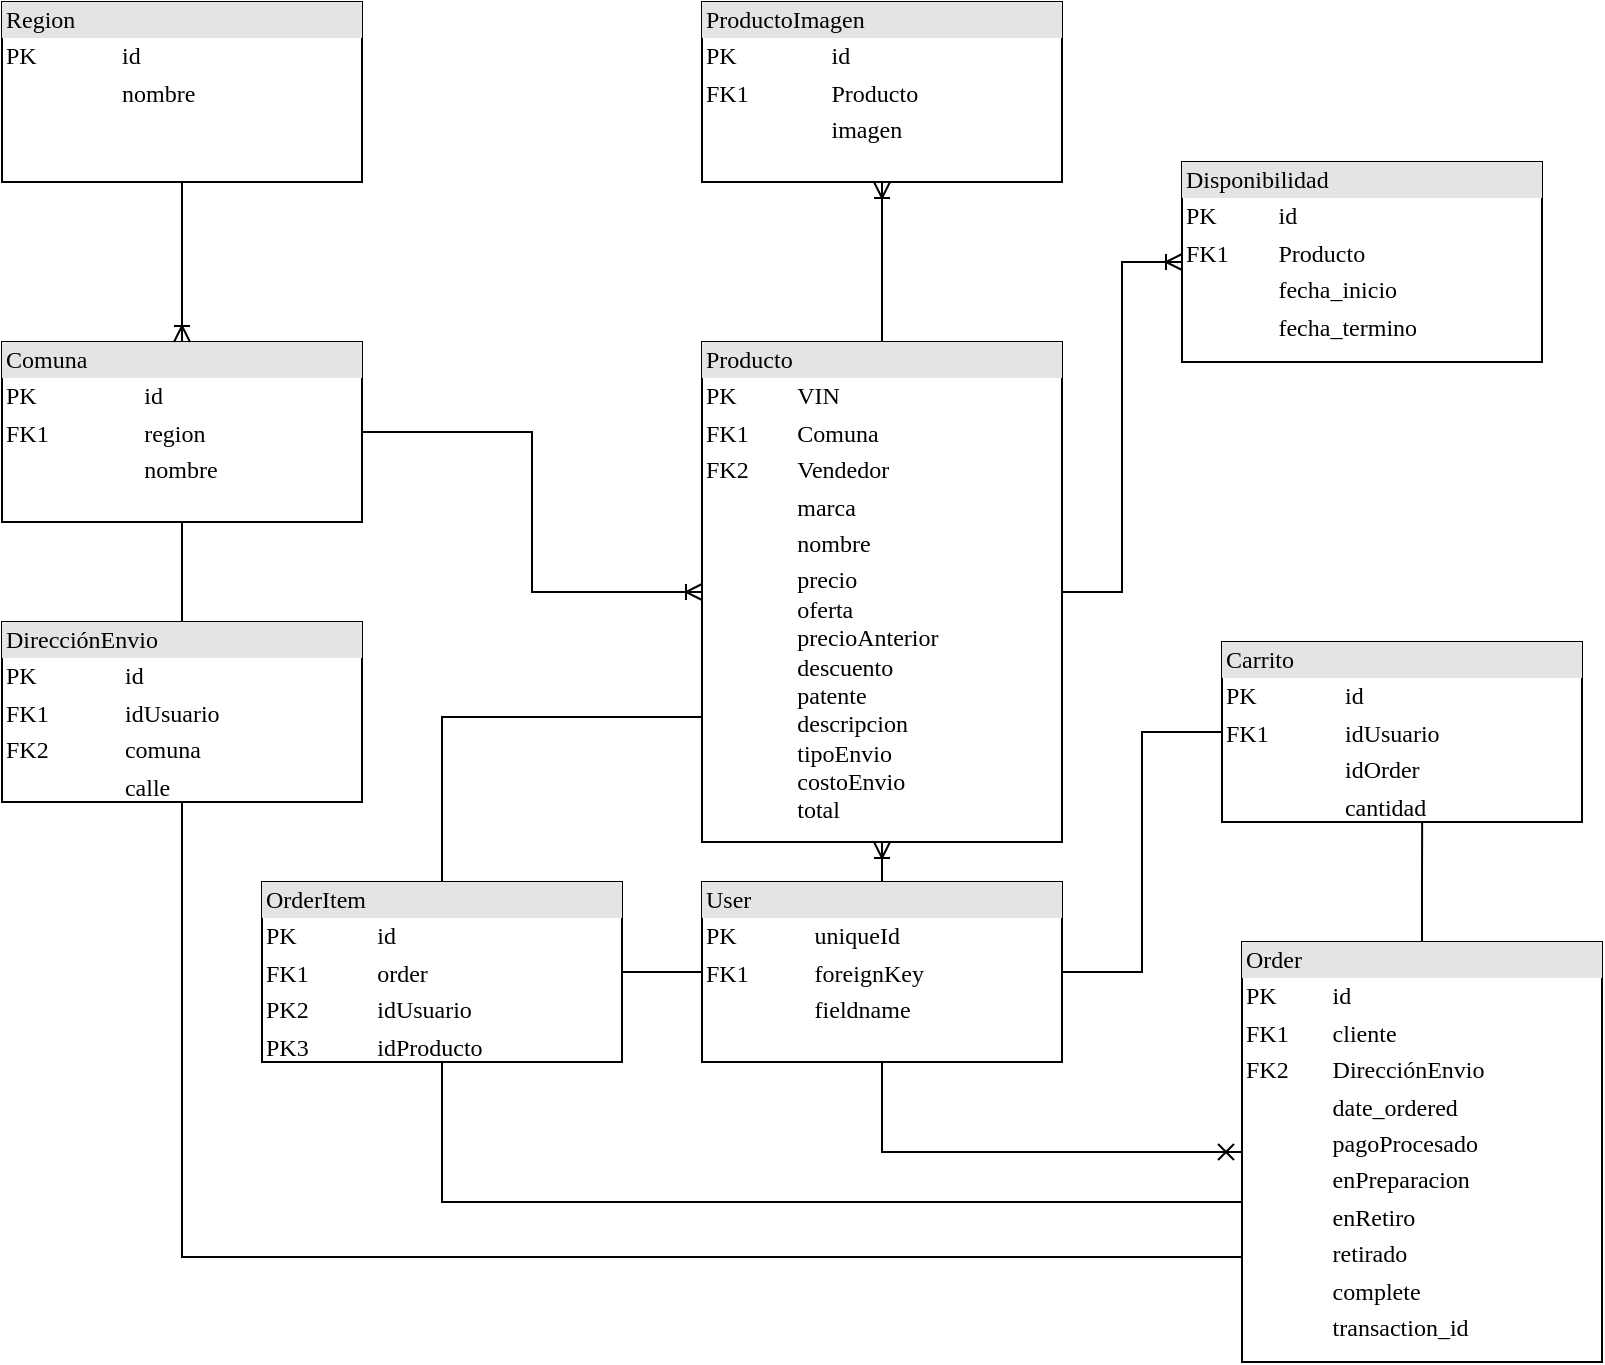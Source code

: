 <mxfile version="24.7.10">
  <diagram name="Page-1" id="2ca16b54-16f6-2749-3443-fa8db7711227">
    <mxGraphModel grid="1" page="1" gridSize="10" guides="1" tooltips="1" connect="1" arrows="1" fold="1" pageScale="1" pageWidth="1100" pageHeight="850" background="none" math="0" shadow="0">
      <root>
        <mxCell id="0" />
        <mxCell id="1" parent="0" />
        <mxCell id="FQTQ2DFtseF0Ncn0I6uh-17" style="edgeStyle=orthogonalEdgeStyle;rounded=0;orthogonalLoop=1;jettySize=auto;html=1;exitX=1;exitY=0.5;exitDx=0;exitDy=0;entryX=0;entryY=0.5;entryDx=0;entryDy=0;endArrow=ERoneToMany;endFill=0;" edge="1" parent="1" source="2ed32ef02a7f4228-1" target="FQTQ2DFtseF0Ncn0I6uh-5">
          <mxGeometry relative="1" as="geometry" />
        </mxCell>
        <mxCell id="2ed32ef02a7f4228-1" value="&lt;div style=&quot;box-sizing:border-box;width:100%;background:#e4e4e4;padding:2px;&quot;&gt;Comuna&lt;/div&gt;&lt;table style=&quot;width:100%;font-size:1em;&quot; cellpadding=&quot;2&quot; cellspacing=&quot;0&quot;&gt;&lt;tbody&gt;&lt;tr&gt;&lt;td&gt;PK&lt;/td&gt;&lt;td&gt;id&lt;/td&gt;&lt;/tr&gt;&lt;tr&gt;&lt;td&gt;FK1&lt;/td&gt;&lt;td&gt;region&lt;/td&gt;&lt;/tr&gt;&lt;tr&gt;&lt;td&gt;&lt;/td&gt;&lt;td&gt;nombre&lt;/td&gt;&lt;/tr&gt;&lt;/tbody&gt;&lt;/table&gt;" style="verticalAlign=top;align=left;overflow=fill;html=1;rounded=0;shadow=0;comic=0;labelBackgroundColor=none;strokeWidth=1;fontFamily=Verdana;fontSize=12" vertex="1" parent="1">
          <mxGeometry x="50" y="230" width="180" height="90" as="geometry" />
        </mxCell>
        <mxCell id="FQTQ2DFtseF0Ncn0I6uh-16" value="" style="edgeStyle=orthogonalEdgeStyle;rounded=0;orthogonalLoop=1;jettySize=auto;html=1;endArrow=ERoneToMany;endFill=0;" edge="1" parent="1" source="FQTQ2DFtseF0Ncn0I6uh-4" target="2ed32ef02a7f4228-1">
          <mxGeometry relative="1" as="geometry" />
        </mxCell>
        <mxCell id="FQTQ2DFtseF0Ncn0I6uh-4" value="&lt;div style=&quot;box-sizing:border-box;width:100%;background:#e4e4e4;padding:2px;&quot;&gt;Region&lt;/div&gt;&lt;table style=&quot;width:100%;font-size:1em;&quot; cellpadding=&quot;2&quot; cellspacing=&quot;0&quot;&gt;&lt;tbody&gt;&lt;tr&gt;&lt;td&gt;PK&lt;/td&gt;&lt;td&gt;id&lt;/td&gt;&lt;/tr&gt;&lt;tr&gt;&lt;td&gt;&lt;br&gt;&lt;/td&gt;&lt;td&gt;nombre&lt;/td&gt;&lt;/tr&gt;&lt;tr&gt;&lt;td&gt;&lt;/td&gt;&lt;td&gt;&lt;br&gt;&lt;/td&gt;&lt;/tr&gt;&lt;/tbody&gt;&lt;/table&gt;" style="verticalAlign=top;align=left;overflow=fill;html=1;rounded=0;shadow=0;comic=0;labelBackgroundColor=none;strokeWidth=1;fontFamily=Verdana;fontSize=12" vertex="1" parent="1">
          <mxGeometry x="50" y="60" width="180" height="90" as="geometry" />
        </mxCell>
        <mxCell id="FQTQ2DFtseF0Ncn0I6uh-14" value="" style="edgeStyle=orthogonalEdgeStyle;rounded=0;orthogonalLoop=1;jettySize=auto;html=1;endArrow=ERoneToMany;endFill=0;" edge="1" parent="1" source="FQTQ2DFtseF0Ncn0I6uh-5" target="FQTQ2DFtseF0Ncn0I6uh-6">
          <mxGeometry relative="1" as="geometry" />
        </mxCell>
        <mxCell id="FQTQ2DFtseF0Ncn0I6uh-5" value="&lt;div style=&quot;box-sizing:border-box;width:100%;background:#e4e4e4;padding:2px;&quot;&gt;Producto&lt;/div&gt;&lt;table style=&quot;width:100%;font-size:1em;&quot; cellpadding=&quot;2&quot; cellspacing=&quot;0&quot;&gt;&lt;tbody&gt;&lt;tr&gt;&lt;td&gt;PK&lt;/td&gt;&lt;td&gt;VIN&lt;/td&gt;&lt;/tr&gt;&lt;tr&gt;&lt;td&gt;FK1&lt;/td&gt;&lt;td&gt;Comuna&lt;/td&gt;&lt;/tr&gt;&lt;tr&gt;&lt;td&gt;FK2&lt;/td&gt;&lt;td&gt;Vendedor&lt;/td&gt;&lt;/tr&gt;&lt;tr&gt;&lt;td&gt;&lt;br&gt;&lt;/td&gt;&lt;td&gt;marca&lt;/td&gt;&lt;/tr&gt;&lt;tr&gt;&lt;td&gt;&lt;br&gt;&lt;/td&gt;&lt;td&gt;nombre&lt;/td&gt;&lt;/tr&gt;&lt;tr&gt;&lt;td&gt;&lt;br&gt;&lt;/td&gt;&lt;td&gt;precio&lt;br&gt;oferta&lt;br&gt;precioAnterior&lt;br&gt;descuento&lt;br&gt;patente&lt;br&gt;descripcion&lt;br&gt;tipoEnvio&lt;br&gt;costoEnvio&lt;br&gt;total&lt;br&gt;&lt;/td&gt;&lt;/tr&gt;&lt;/tbody&gt;&lt;/table&gt;" style="verticalAlign=top;align=left;overflow=fill;html=1;rounded=0;shadow=0;comic=0;labelBackgroundColor=none;strokeWidth=1;fontFamily=Verdana;fontSize=12" vertex="1" parent="1">
          <mxGeometry x="400" y="230" width="180" height="250" as="geometry" />
        </mxCell>
        <mxCell id="FQTQ2DFtseF0Ncn0I6uh-6" value="&lt;div style=&quot;box-sizing:border-box;width:100%;background:#e4e4e4;padding:2px;&quot;&gt;ProductoImagen&lt;/div&gt;&lt;table style=&quot;width:100%;font-size:1em;&quot; cellpadding=&quot;2&quot; cellspacing=&quot;0&quot;&gt;&lt;tbody&gt;&lt;tr&gt;&lt;td&gt;PK&lt;/td&gt;&lt;td&gt;id&lt;/td&gt;&lt;/tr&gt;&lt;tr&gt;&lt;td&gt;FK1&lt;/td&gt;&lt;td&gt;Producto&lt;/td&gt;&lt;/tr&gt;&lt;tr&gt;&lt;td&gt;&lt;/td&gt;&lt;td&gt;imagen&lt;/td&gt;&lt;/tr&gt;&lt;/tbody&gt;&lt;/table&gt;" style="verticalAlign=top;align=left;overflow=fill;html=1;rounded=0;shadow=0;comic=0;labelBackgroundColor=none;strokeWidth=1;fontFamily=Verdana;fontSize=12" vertex="1" parent="1">
          <mxGeometry x="400" y="60" width="180" height="90" as="geometry" />
        </mxCell>
        <mxCell id="FQTQ2DFtseF0Ncn0I6uh-19" value="" style="edgeStyle=orthogonalEdgeStyle;rounded=0;orthogonalLoop=1;jettySize=auto;html=1;endArrow=none;endFill=0;startArrow=ERoneToMany;startFill=0;" edge="1" parent="1" source="FQTQ2DFtseF0Ncn0I6uh-7" target="FQTQ2DFtseF0Ncn0I6uh-5">
          <mxGeometry relative="1" as="geometry" />
        </mxCell>
        <mxCell id="FQTQ2DFtseF0Ncn0I6uh-7" value="&lt;div style=&quot;box-sizing:border-box;width:100%;background:#e4e4e4;padding:2px;&quot;&gt;Disponibilidad&lt;/div&gt;&lt;table style=&quot;width:100%;font-size:1em;&quot; cellpadding=&quot;2&quot; cellspacing=&quot;0&quot;&gt;&lt;tbody&gt;&lt;tr&gt;&lt;td&gt;PK&lt;/td&gt;&lt;td&gt;id&lt;/td&gt;&lt;/tr&gt;&lt;tr&gt;&lt;td&gt;FK1&lt;/td&gt;&lt;td&gt;Producto&lt;/td&gt;&lt;/tr&gt;&lt;tr&gt;&lt;td&gt;&lt;/td&gt;&lt;td&gt;fecha_inicio&lt;/td&gt;&lt;/tr&gt;&lt;tr&gt;&lt;td&gt;&lt;br&gt;&lt;/td&gt;&lt;td&gt;fecha_termino&lt;/td&gt;&lt;/tr&gt;&lt;/tbody&gt;&lt;/table&gt;" style="verticalAlign=top;align=left;overflow=fill;html=1;rounded=0;shadow=0;comic=0;labelBackgroundColor=none;strokeWidth=1;fontFamily=Verdana;fontSize=12" vertex="1" parent="1">
          <mxGeometry x="640" y="140" width="180" height="100" as="geometry" />
        </mxCell>
        <mxCell id="FQTQ2DFtseF0Ncn0I6uh-8" value="&lt;div style=&quot;box-sizing:border-box;width:100%;background:#e4e4e4;padding:2px;&quot;&gt;Carrito&lt;/div&gt;&lt;table style=&quot;width:100%;font-size:1em;&quot; cellpadding=&quot;2&quot; cellspacing=&quot;0&quot;&gt;&lt;tbody&gt;&lt;tr&gt;&lt;td&gt;PK&lt;/td&gt;&lt;td&gt;id&lt;/td&gt;&lt;/tr&gt;&lt;tr&gt;&lt;td&gt;FK1&lt;/td&gt;&lt;td&gt;idUsuario&lt;/td&gt;&lt;/tr&gt;&lt;tr&gt;&lt;td&gt;&lt;/td&gt;&lt;td&gt;idOrder&lt;/td&gt;&lt;/tr&gt;&lt;tr&gt;&lt;td&gt;&lt;br&gt;&lt;/td&gt;&lt;td&gt;cantidad&lt;/td&gt;&lt;/tr&gt;&lt;/tbody&gt;&lt;/table&gt;" style="verticalAlign=top;align=left;overflow=fill;html=1;rounded=0;shadow=0;comic=0;labelBackgroundColor=none;strokeWidth=1;fontFamily=Verdana;fontSize=12" vertex="1" parent="1">
          <mxGeometry x="660" y="380" width="180" height="90" as="geometry" />
        </mxCell>
        <mxCell id="FQTQ2DFtseF0Ncn0I6uh-28" value="" style="edgeStyle=orthogonalEdgeStyle;rounded=0;orthogonalLoop=1;jettySize=auto;html=1;endArrow=none;endFill=0;" edge="1" parent="1" source="FQTQ2DFtseF0Ncn0I6uh-9" target="2ed32ef02a7f4228-1">
          <mxGeometry relative="1" as="geometry" />
        </mxCell>
        <mxCell id="FQTQ2DFtseF0Ncn0I6uh-9" value="&lt;div style=&quot;box-sizing:border-box;width:100%;background:#e4e4e4;padding:2px;&quot;&gt;DirecciónEnvio&lt;/div&gt;&lt;table style=&quot;width:100%;font-size:1em;&quot; cellpadding=&quot;2&quot; cellspacing=&quot;0&quot;&gt;&lt;tbody&gt;&lt;tr&gt;&lt;td&gt;PK&lt;/td&gt;&lt;td&gt;id&lt;/td&gt;&lt;/tr&gt;&lt;tr&gt;&lt;td&gt;FK1&lt;/td&gt;&lt;td&gt;idUsuario&lt;/td&gt;&lt;/tr&gt;&lt;tr&gt;&lt;td&gt;FK2&lt;/td&gt;&lt;td&gt;comuna&lt;/td&gt;&lt;/tr&gt;&lt;tr&gt;&lt;td&gt;&lt;/td&gt;&lt;td&gt;calle&lt;/td&gt;&lt;/tr&gt;&lt;/tbody&gt;&lt;/table&gt;" style="verticalAlign=top;align=left;overflow=fill;html=1;rounded=0;shadow=0;comic=0;labelBackgroundColor=none;strokeWidth=1;fontFamily=Verdana;fontSize=12" vertex="1" parent="1">
          <mxGeometry x="50" y="370" width="180" height="90" as="geometry" />
        </mxCell>
        <mxCell id="FQTQ2DFtseF0Ncn0I6uh-24" style="edgeStyle=orthogonalEdgeStyle;rounded=0;orthogonalLoop=1;jettySize=auto;html=1;exitX=0;exitY=0.75;exitDx=0;exitDy=0;entryX=0.5;entryY=1;entryDx=0;entryDy=0;endArrow=none;endFill=0;" edge="1" parent="1" source="FQTQ2DFtseF0Ncn0I6uh-10" target="FQTQ2DFtseF0Ncn0I6uh-9">
          <mxGeometry relative="1" as="geometry" />
        </mxCell>
        <mxCell id="FQTQ2DFtseF0Ncn0I6uh-10" value="&lt;div style=&quot;box-sizing:border-box;width:100%;background:#e4e4e4;padding:2px;&quot;&gt;Order&lt;/div&gt;&lt;table style=&quot;width:100%;font-size:1em;&quot; cellpadding=&quot;2&quot; cellspacing=&quot;0&quot;&gt;&lt;tbody&gt;&lt;tr&gt;&lt;td&gt;PK&lt;/td&gt;&lt;td&gt;id&lt;/td&gt;&lt;/tr&gt;&lt;tr&gt;&lt;td&gt;FK1&lt;/td&gt;&lt;td&gt;cliente&lt;/td&gt;&lt;/tr&gt;&lt;tr&gt;&lt;td&gt;FK2&lt;/td&gt;&lt;td&gt;DirecciónEnvio&lt;/td&gt;&lt;/tr&gt;&lt;tr&gt;&lt;td&gt;&lt;br&gt;&lt;/td&gt;&lt;td&gt;date_ordered&lt;/td&gt;&lt;/tr&gt;&lt;tr&gt;&lt;td&gt;&lt;br&gt;&lt;/td&gt;&lt;td&gt;pagoProcesado&lt;/td&gt;&lt;/tr&gt;&lt;tr&gt;&lt;td&gt;&lt;br&gt;&lt;/td&gt;&lt;td&gt;enPreparacion&lt;/td&gt;&lt;/tr&gt;&lt;tr&gt;&lt;td&gt;&lt;br&gt;&lt;/td&gt;&lt;td&gt;enRetiro&lt;/td&gt;&lt;/tr&gt;&lt;tr&gt;&lt;td&gt;&lt;br&gt;&lt;/td&gt;&lt;td&gt;retirado&lt;/td&gt;&lt;/tr&gt;&lt;tr&gt;&lt;td&gt;&lt;br&gt;&lt;/td&gt;&lt;td&gt;complete&lt;/td&gt;&lt;/tr&gt;&lt;tr&gt;&lt;td&gt;&lt;br&gt;&lt;/td&gt;&lt;td&gt;transaction_id&lt;/td&gt;&lt;/tr&gt;&lt;/tbody&gt;&lt;/table&gt;" style="verticalAlign=top;align=left;overflow=fill;html=1;rounded=0;shadow=0;comic=0;labelBackgroundColor=none;strokeWidth=1;fontFamily=Verdana;fontSize=12" vertex="1" parent="1">
          <mxGeometry x="670" y="530" width="180" height="210" as="geometry" />
        </mxCell>
        <mxCell id="FQTQ2DFtseF0Ncn0I6uh-25" value="" style="edgeStyle=orthogonalEdgeStyle;rounded=0;orthogonalLoop=1;jettySize=auto;html=1;endArrow=none;endFill=0;exitX=0.5;exitY=1;exitDx=0;exitDy=0;" edge="1" parent="1" source="FQTQ2DFtseF0Ncn0I6uh-11" target="FQTQ2DFtseF0Ncn0I6uh-10">
          <mxGeometry relative="1" as="geometry">
            <Array as="points">
              <mxPoint x="270" y="660" />
            </Array>
          </mxGeometry>
        </mxCell>
        <mxCell id="FQTQ2DFtseF0Ncn0I6uh-29" value="" style="edgeStyle=orthogonalEdgeStyle;rounded=0;orthogonalLoop=1;jettySize=auto;html=1;endArrow=none;endFill=0;" edge="1" parent="1" source="FQTQ2DFtseF0Ncn0I6uh-11" target="FQTQ2DFtseF0Ncn0I6uh-12">
          <mxGeometry relative="1" as="geometry" />
        </mxCell>
        <mxCell id="FQTQ2DFtseF0Ncn0I6uh-11" value="&lt;div style=&quot;box-sizing:border-box;width:100%;background:#e4e4e4;padding:2px;&quot;&gt;OrderItem&lt;/div&gt;&lt;table style=&quot;width:100%;font-size:1em;&quot; cellpadding=&quot;2&quot; cellspacing=&quot;0&quot;&gt;&lt;tbody&gt;&lt;tr&gt;&lt;td&gt;PK&lt;/td&gt;&lt;td&gt;id&lt;/td&gt;&lt;/tr&gt;&lt;tr&gt;&lt;td&gt;FK1&lt;/td&gt;&lt;td&gt;order&lt;/td&gt;&lt;/tr&gt;&lt;tr&gt;&lt;td&gt;PK2&lt;/td&gt;&lt;td&gt;idUsuario&lt;/td&gt;&lt;/tr&gt;&lt;tr&gt;&lt;td&gt;PK3&lt;/td&gt;&lt;td&gt;idProducto&lt;/td&gt;&lt;/tr&gt;&lt;tr&gt;&lt;td&gt;&lt;br&gt;&lt;/td&gt;&lt;td&gt;cantidad&lt;/td&gt;&lt;/tr&gt;&lt;/tbody&gt;&lt;/table&gt;" style="verticalAlign=top;align=left;overflow=fill;html=1;rounded=0;shadow=0;comic=0;labelBackgroundColor=none;strokeWidth=1;fontFamily=Verdana;fontSize=12" vertex="1" parent="1">
          <mxGeometry x="180" y="500" width="180" height="90" as="geometry" />
        </mxCell>
        <mxCell id="FQTQ2DFtseF0Ncn0I6uh-13" value="" style="edgeStyle=orthogonalEdgeStyle;rounded=0;orthogonalLoop=1;jettySize=auto;html=1;endArrow=ERoneToMany;endFill=0;startArrow=baseDash;startFill=0;" edge="1" parent="1" source="FQTQ2DFtseF0Ncn0I6uh-12" target="FQTQ2DFtseF0Ncn0I6uh-5">
          <mxGeometry relative="1" as="geometry" />
        </mxCell>
        <mxCell id="FQTQ2DFtseF0Ncn0I6uh-20" style="edgeStyle=orthogonalEdgeStyle;rounded=0;orthogonalLoop=1;jettySize=auto;html=1;exitX=1;exitY=0.5;exitDx=0;exitDy=0;entryX=0;entryY=0.5;entryDx=0;entryDy=0;endArrow=none;endFill=0;" edge="1" parent="1" source="FQTQ2DFtseF0Ncn0I6uh-12" target="FQTQ2DFtseF0Ncn0I6uh-8">
          <mxGeometry relative="1" as="geometry" />
        </mxCell>
        <mxCell id="FQTQ2DFtseF0Ncn0I6uh-23" style="edgeStyle=orthogonalEdgeStyle;rounded=0;orthogonalLoop=1;jettySize=auto;html=1;exitX=0.5;exitY=1;exitDx=0;exitDy=0;entryX=0;entryY=0.5;entryDx=0;entryDy=0;endArrow=cross;endFill=0;" edge="1" parent="1" source="FQTQ2DFtseF0Ncn0I6uh-12" target="FQTQ2DFtseF0Ncn0I6uh-10">
          <mxGeometry relative="1" as="geometry" />
        </mxCell>
        <mxCell id="FQTQ2DFtseF0Ncn0I6uh-12" value="&lt;div style=&quot;box-sizing:border-box;width:100%;background:#e4e4e4;padding:2px;&quot;&gt;User&lt;/div&gt;&lt;table style=&quot;width:100%;font-size:1em;&quot; cellpadding=&quot;2&quot; cellspacing=&quot;0&quot;&gt;&lt;tbody&gt;&lt;tr&gt;&lt;td&gt;PK&lt;/td&gt;&lt;td&gt;uniqueId&lt;/td&gt;&lt;/tr&gt;&lt;tr&gt;&lt;td&gt;FK1&lt;/td&gt;&lt;td&gt;foreignKey&lt;/td&gt;&lt;/tr&gt;&lt;tr&gt;&lt;td&gt;&lt;/td&gt;&lt;td&gt;fieldname&lt;/td&gt;&lt;/tr&gt;&lt;/tbody&gt;&lt;/table&gt;" style="verticalAlign=top;align=left;overflow=fill;html=1;rounded=0;shadow=0;comic=0;labelBackgroundColor=none;strokeWidth=1;fontFamily=Verdana;fontSize=12" vertex="1" parent="1">
          <mxGeometry x="400" y="500" width="180" height="90" as="geometry" />
        </mxCell>
        <mxCell id="FQTQ2DFtseF0Ncn0I6uh-21" style="edgeStyle=orthogonalEdgeStyle;rounded=0;orthogonalLoop=1;jettySize=auto;html=1;exitX=0.5;exitY=0;exitDx=0;exitDy=0;entryX=0.556;entryY=1;entryDx=0;entryDy=0;entryPerimeter=0;endArrow=none;endFill=0;" edge="1" parent="1" source="FQTQ2DFtseF0Ncn0I6uh-10" target="FQTQ2DFtseF0Ncn0I6uh-8">
          <mxGeometry relative="1" as="geometry" />
        </mxCell>
        <mxCell id="FQTQ2DFtseF0Ncn0I6uh-30" style="edgeStyle=orthogonalEdgeStyle;rounded=0;orthogonalLoop=1;jettySize=auto;html=1;exitX=0;exitY=0.75;exitDx=0;exitDy=0;endArrow=none;endFill=0;entryX=0.5;entryY=0;entryDx=0;entryDy=0;" edge="1" parent="1" source="FQTQ2DFtseF0Ncn0I6uh-5" target="FQTQ2DFtseF0Ncn0I6uh-11">
          <mxGeometry relative="1" as="geometry">
            <mxPoint x="290" y="470" as="targetPoint" />
          </mxGeometry>
        </mxCell>
      </root>
    </mxGraphModel>
  </diagram>
</mxfile>
